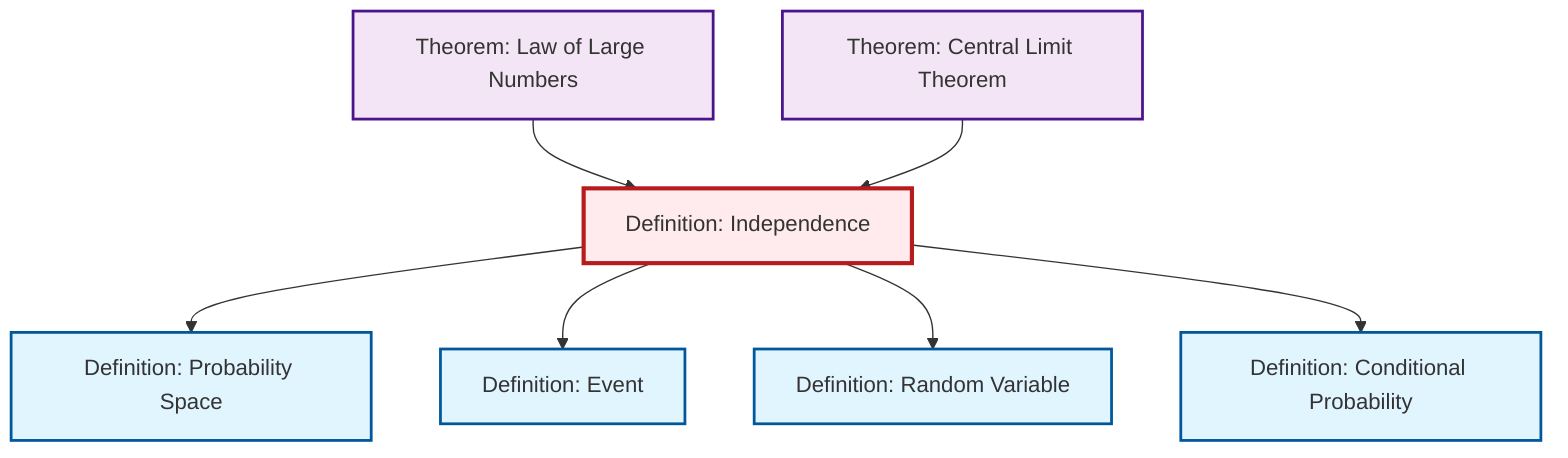 graph TD
    classDef definition fill:#e1f5fe,stroke:#01579b,stroke-width:2px
    classDef theorem fill:#f3e5f5,stroke:#4a148c,stroke-width:2px
    classDef axiom fill:#fff3e0,stroke:#e65100,stroke-width:2px
    classDef example fill:#e8f5e9,stroke:#1b5e20,stroke-width:2px
    classDef current fill:#ffebee,stroke:#b71c1c,stroke-width:3px
    thm-central-limit["Theorem: Central Limit Theorem"]:::theorem
    def-event["Definition: Event"]:::definition
    def-independence["Definition: Independence"]:::definition
    def-probability-space["Definition: Probability Space"]:::definition
    def-conditional-probability["Definition: Conditional Probability"]:::definition
    thm-law-of-large-numbers["Theorem: Law of Large Numbers"]:::theorem
    def-random-variable["Definition: Random Variable"]:::definition
    def-independence --> def-probability-space
    def-independence --> def-event
    def-independence --> def-random-variable
    def-independence --> def-conditional-probability
    thm-law-of-large-numbers --> def-independence
    thm-central-limit --> def-independence
    class def-independence current